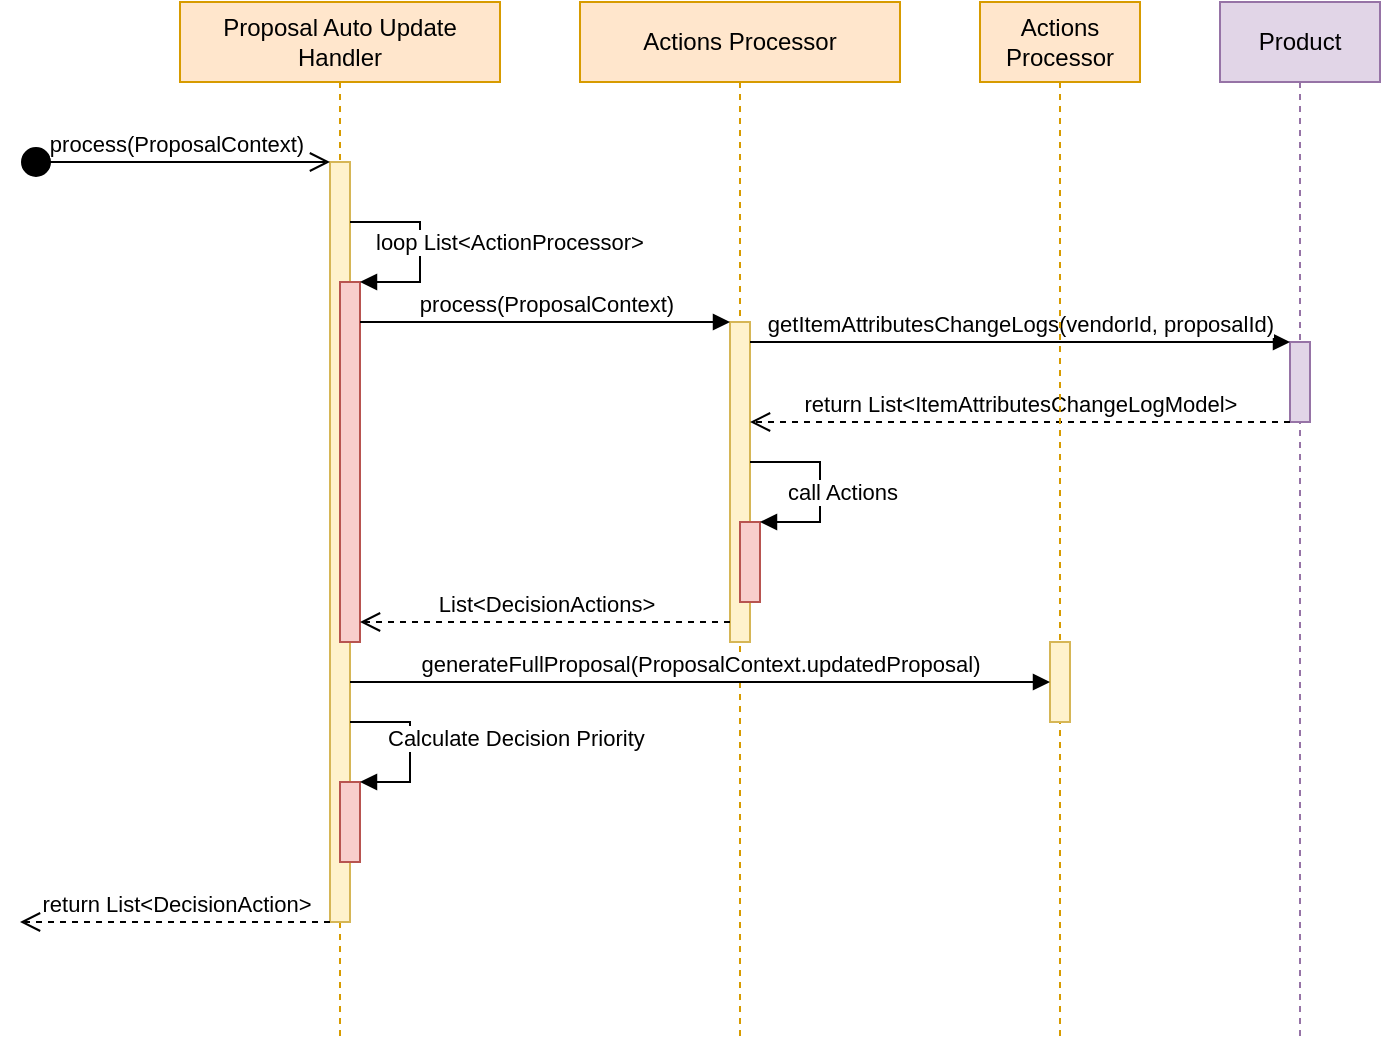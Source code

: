 <mxfile version="14.9.7" type="github">
  <diagram id="6wFEmLDqjUKAB6pb414x" name="Page-1">
    <mxGraphModel dx="948" dy="588" grid="1" gridSize="10" guides="1" tooltips="1" connect="1" arrows="1" fold="1" page="1" pageScale="1" pageWidth="827" pageHeight="1169" math="0" shadow="0">
      <root>
        <mxCell id="0" />
        <mxCell id="1" parent="0" />
        <mxCell id="DneQPZvHQnu6ExtlDrkD-12" value="Actions Processor" style="shape=umlLifeline;perimeter=lifelinePerimeter;whiteSpace=wrap;html=1;container=1;collapsible=0;recursiveResize=0;outlineConnect=0;fillColor=#ffe6cc;strokeColor=#d79b00;" vertex="1" parent="1">
          <mxGeometry x="320" y="40" width="160" height="520" as="geometry" />
        </mxCell>
        <mxCell id="DneQPZvHQnu6ExtlDrkD-13" value="" style="html=1;points=[];perimeter=orthogonalPerimeter;fillColor=#fff2cc;strokeColor=#d6b656;" vertex="1" parent="DneQPZvHQnu6ExtlDrkD-12">
          <mxGeometry x="75" y="160" width="10" height="160" as="geometry" />
        </mxCell>
        <mxCell id="DneQPZvHQnu6ExtlDrkD-1" value="Proposal Auto Update Handler" style="shape=umlLifeline;perimeter=lifelinePerimeter;whiteSpace=wrap;html=1;container=1;collapsible=0;recursiveResize=0;outlineConnect=0;fillColor=#ffe6cc;strokeColor=#d79b00;" vertex="1" parent="1">
          <mxGeometry x="120" y="40" width="160" height="520" as="geometry" />
        </mxCell>
        <mxCell id="DneQPZvHQnu6ExtlDrkD-3" value="" style="html=1;points=[];perimeter=orthogonalPerimeter;fillColor=#fff2cc;strokeColor=#d6b656;" vertex="1" parent="DneQPZvHQnu6ExtlDrkD-1">
          <mxGeometry x="75" y="80" width="10" height="380" as="geometry" />
        </mxCell>
        <mxCell id="DneQPZvHQnu6ExtlDrkD-15" value="" style="html=1;points=[];perimeter=orthogonalPerimeter;fillColor=#f8cecc;strokeColor=#b85450;" vertex="1" parent="DneQPZvHQnu6ExtlDrkD-1">
          <mxGeometry x="80" y="390" width="10" height="40" as="geometry" />
        </mxCell>
        <mxCell id="DneQPZvHQnu6ExtlDrkD-16" value="Calculate Decision Priority" style="edgeStyle=orthogonalEdgeStyle;html=1;align=left;spacingLeft=2;endArrow=block;rounded=0;entryX=1;entryY=0;" edge="1" target="DneQPZvHQnu6ExtlDrkD-15" parent="DneQPZvHQnu6ExtlDrkD-1" source="DneQPZvHQnu6ExtlDrkD-3">
          <mxGeometry x="-0.111" y="-15" relative="1" as="geometry">
            <mxPoint x="85" y="200" as="sourcePoint" />
            <Array as="points">
              <mxPoint x="115" y="360" />
              <mxPoint x="115" y="390" />
            </Array>
            <mxPoint as="offset" />
          </mxGeometry>
        </mxCell>
        <mxCell id="DneQPZvHQnu6ExtlDrkD-20" value="" style="html=1;points=[];perimeter=orthogonalPerimeter;fillColor=#f8cecc;strokeColor=#b85450;" vertex="1" parent="DneQPZvHQnu6ExtlDrkD-1">
          <mxGeometry x="80" y="140" width="10" height="180" as="geometry" />
        </mxCell>
        <mxCell id="DneQPZvHQnu6ExtlDrkD-21" value="loop List&amp;lt;ActionProcessor&amp;gt;" style="edgeStyle=orthogonalEdgeStyle;html=1;align=left;spacingLeft=2;endArrow=block;rounded=0;entryX=1;entryY=0;" edge="1" target="DneQPZvHQnu6ExtlDrkD-20" parent="DneQPZvHQnu6ExtlDrkD-1" source="DneQPZvHQnu6ExtlDrkD-3">
          <mxGeometry x="-0.806" y="-10" relative="1" as="geometry">
            <mxPoint x="120" y="145" as="sourcePoint" />
            <Array as="points">
              <mxPoint x="120" y="110" />
              <mxPoint x="120" y="140" />
            </Array>
            <mxPoint as="offset" />
          </mxGeometry>
        </mxCell>
        <mxCell id="DneQPZvHQnu6ExtlDrkD-2" value="process(ProposalContext)" style="html=1;verticalAlign=bottom;startArrow=circle;startFill=1;endArrow=open;startSize=6;endSize=8;" edge="1" parent="1" target="DneQPZvHQnu6ExtlDrkD-3">
          <mxGeometry width="80" relative="1" as="geometry">
            <mxPoint x="40" y="120" as="sourcePoint" />
            <mxPoint x="120" y="120" as="targetPoint" />
          </mxGeometry>
        </mxCell>
        <mxCell id="DneQPZvHQnu6ExtlDrkD-6" value="return List&amp;lt;DecisionAction&amp;gt;" style="html=1;verticalAlign=bottom;endArrow=open;dashed=1;endSize=8;" edge="1" parent="1" source="DneQPZvHQnu6ExtlDrkD-3">
          <mxGeometry relative="1" as="geometry">
            <mxPoint x="120" y="240" as="sourcePoint" />
            <mxPoint x="40" y="500" as="targetPoint" />
          </mxGeometry>
        </mxCell>
        <mxCell id="DneQPZvHQnu6ExtlDrkD-7" value="Product" style="shape=umlLifeline;perimeter=lifelinePerimeter;whiteSpace=wrap;html=1;container=1;collapsible=0;recursiveResize=0;outlineConnect=0;fillColor=#e1d5e7;strokeColor=#9673a6;" vertex="1" parent="1">
          <mxGeometry x="640" y="40" width="80" height="520" as="geometry" />
        </mxCell>
        <mxCell id="DneQPZvHQnu6ExtlDrkD-8" value="" style="html=1;points=[];perimeter=orthogonalPerimeter;fillColor=#e1d5e7;strokeColor=#9673a6;" vertex="1" parent="DneQPZvHQnu6ExtlDrkD-7">
          <mxGeometry x="35" y="170" width="10" height="40" as="geometry" />
        </mxCell>
        <mxCell id="DneQPZvHQnu6ExtlDrkD-10" value="getItemAttributesChangeLogs(vendorId, proposalId)" style="html=1;verticalAlign=bottom;endArrow=block;" edge="1" parent="1" source="DneQPZvHQnu6ExtlDrkD-13" target="DneQPZvHQnu6ExtlDrkD-8">
          <mxGeometry width="80" relative="1" as="geometry">
            <mxPoint x="220" y="140" as="sourcePoint" />
            <mxPoint x="300" y="140" as="targetPoint" />
            <Array as="points">
              <mxPoint x="480" y="210" />
            </Array>
          </mxGeometry>
        </mxCell>
        <mxCell id="DneQPZvHQnu6ExtlDrkD-11" value="return List&amp;lt;ItemAttributesChangeLogModel&amp;gt;" style="html=1;verticalAlign=bottom;endArrow=open;dashed=1;endSize=8;" edge="1" parent="1" source="DneQPZvHQnu6ExtlDrkD-8" target="DneQPZvHQnu6ExtlDrkD-13">
          <mxGeometry relative="1" as="geometry">
            <mxPoint x="330" y="160" as="sourcePoint" />
            <mxPoint x="250" y="160" as="targetPoint" />
            <Array as="points">
              <mxPoint x="460" y="250" />
            </Array>
          </mxGeometry>
        </mxCell>
        <mxCell id="DneQPZvHQnu6ExtlDrkD-14" value="process(ProposalContext)" style="html=1;verticalAlign=bottom;endArrow=block;" edge="1" parent="1" source="DneQPZvHQnu6ExtlDrkD-20" target="DneQPZvHQnu6ExtlDrkD-13">
          <mxGeometry width="80" relative="1" as="geometry">
            <mxPoint x="230" y="200" as="sourcePoint" />
            <mxPoint x="310" y="200" as="targetPoint" />
            <Array as="points">
              <mxPoint x="270" y="200" />
            </Array>
          </mxGeometry>
        </mxCell>
        <mxCell id="DneQPZvHQnu6ExtlDrkD-17" value="List&amp;lt;DecisionActions&amp;gt;" style="html=1;verticalAlign=bottom;endArrow=open;dashed=1;endSize=8;" edge="1" parent="1" source="DneQPZvHQnu6ExtlDrkD-13" target="DneQPZvHQnu6ExtlDrkD-20">
          <mxGeometry relative="1" as="geometry">
            <mxPoint x="360" y="210" as="sourcePoint" />
            <mxPoint x="280" y="210" as="targetPoint" />
            <Array as="points">
              <mxPoint x="260" y="350" />
            </Array>
          </mxGeometry>
        </mxCell>
        <mxCell id="DneQPZvHQnu6ExtlDrkD-18" value="" style="html=1;points=[];perimeter=orthogonalPerimeter;fillColor=#f8cecc;strokeColor=#b85450;" vertex="1" parent="1">
          <mxGeometry x="400" y="300" width="10" height="40" as="geometry" />
        </mxCell>
        <mxCell id="DneQPZvHQnu6ExtlDrkD-19" value="call Actions" style="edgeStyle=orthogonalEdgeStyle;html=1;align=left;spacingLeft=2;endArrow=block;rounded=0;entryX=1;entryY=0;" edge="1" target="DneQPZvHQnu6ExtlDrkD-18" parent="1" source="DneQPZvHQnu6ExtlDrkD-13">
          <mxGeometry x="0.789" y="-15" relative="1" as="geometry">
            <mxPoint x="450" y="210" as="sourcePoint" />
            <Array as="points">
              <mxPoint x="440" y="270" />
              <mxPoint x="440" y="300" />
            </Array>
            <mxPoint as="offset" />
          </mxGeometry>
        </mxCell>
        <mxCell id="DneQPZvHQnu6ExtlDrkD-23" value="Actions Processor" style="shape=umlLifeline;perimeter=lifelinePerimeter;whiteSpace=wrap;html=1;container=1;collapsible=0;recursiveResize=0;outlineConnect=0;fillColor=#ffe6cc;strokeColor=#d79b00;" vertex="1" parent="1">
          <mxGeometry x="520" y="40" width="80" height="520" as="geometry" />
        </mxCell>
        <mxCell id="DneQPZvHQnu6ExtlDrkD-24" value="" style="html=1;points=[];perimeter=orthogonalPerimeter;fillColor=#fff2cc;strokeColor=#d6b656;" vertex="1" parent="DneQPZvHQnu6ExtlDrkD-23">
          <mxGeometry x="35" y="320" width="10" height="40" as="geometry" />
        </mxCell>
        <mxCell id="DneQPZvHQnu6ExtlDrkD-25" value="generateFullProposal(ProposalContext.updatedProposal)" style="html=1;verticalAlign=bottom;endArrow=block;" edge="1" parent="1" source="DneQPZvHQnu6ExtlDrkD-3" target="DneQPZvHQnu6ExtlDrkD-24">
          <mxGeometry width="80" relative="1" as="geometry">
            <mxPoint x="220" y="380" as="sourcePoint" />
            <mxPoint x="300" y="380" as="targetPoint" />
            <Array as="points">
              <mxPoint x="490" y="380" />
            </Array>
          </mxGeometry>
        </mxCell>
      </root>
    </mxGraphModel>
  </diagram>
</mxfile>
